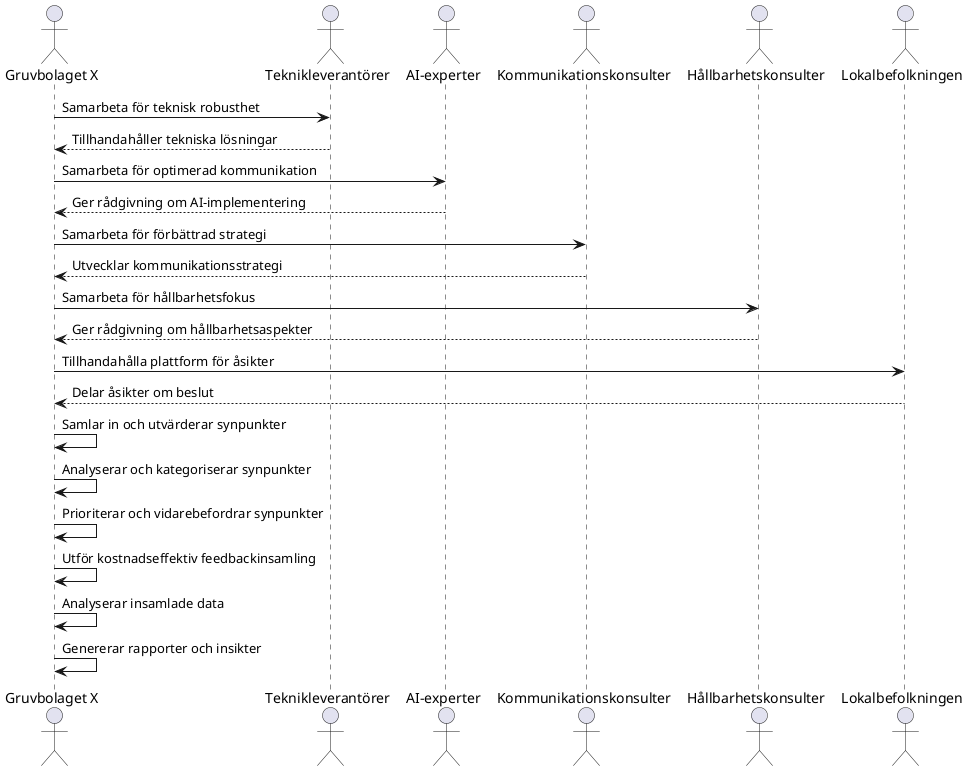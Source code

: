 @startuml
actor "Gruvbolaget X" as Gruvbolaget
actor "Teknikleverantörer" as Teknikleverantörer
actor "AI-experter" as AIexperter
actor "Kommunikationskonsulter" as Kommunikationskonsulter
actor "Hållbarhetskonsulter" as Hallbarhetskonsulter
actor "Lokalbefolkningen" as Lokalbefolkningen

Gruvbolaget -> Teknikleverantörer: Samarbeta för teknisk robusthet
Teknikleverantörer --> Gruvbolaget: Tillhandahåller tekniska lösningar

Gruvbolaget -> AIexperter: Samarbeta för optimerad kommunikation
AIexperter --> Gruvbolaget: Ger rådgivning om AI-implementering

Gruvbolaget -> Kommunikationskonsulter: Samarbeta för förbättrad strategi
Kommunikationskonsulter --> Gruvbolaget: Utvecklar kommunikationsstrategi

Gruvbolaget -> Hallbarhetskonsulter: Samarbeta för hållbarhetsfokus
Hallbarhetskonsulter --> Gruvbolaget: Ger rådgivning om hållbarhetsaspekter

Gruvbolaget -> Lokalbefolkningen: Tillhandahålla plattform för åsikter
Lokalbefolkningen --> Gruvbolaget: Delar åsikter om beslut

Gruvbolaget -> Gruvbolaget: Samlar in och utvärderar synpunkter
Gruvbolaget -> Gruvbolaget: Analyserar och kategoriserar synpunkter
Gruvbolaget -> Gruvbolaget: Prioriterar och vidarebefordrar synpunkter

Gruvbolaget -> Gruvbolaget: Utför kostnadseffektiv feedbackinsamling
Gruvbolaget -> Gruvbolaget: Analyserar insamlade data
Gruvbolaget -> Gruvbolaget: Genererar rapporter och insikter

@enduml